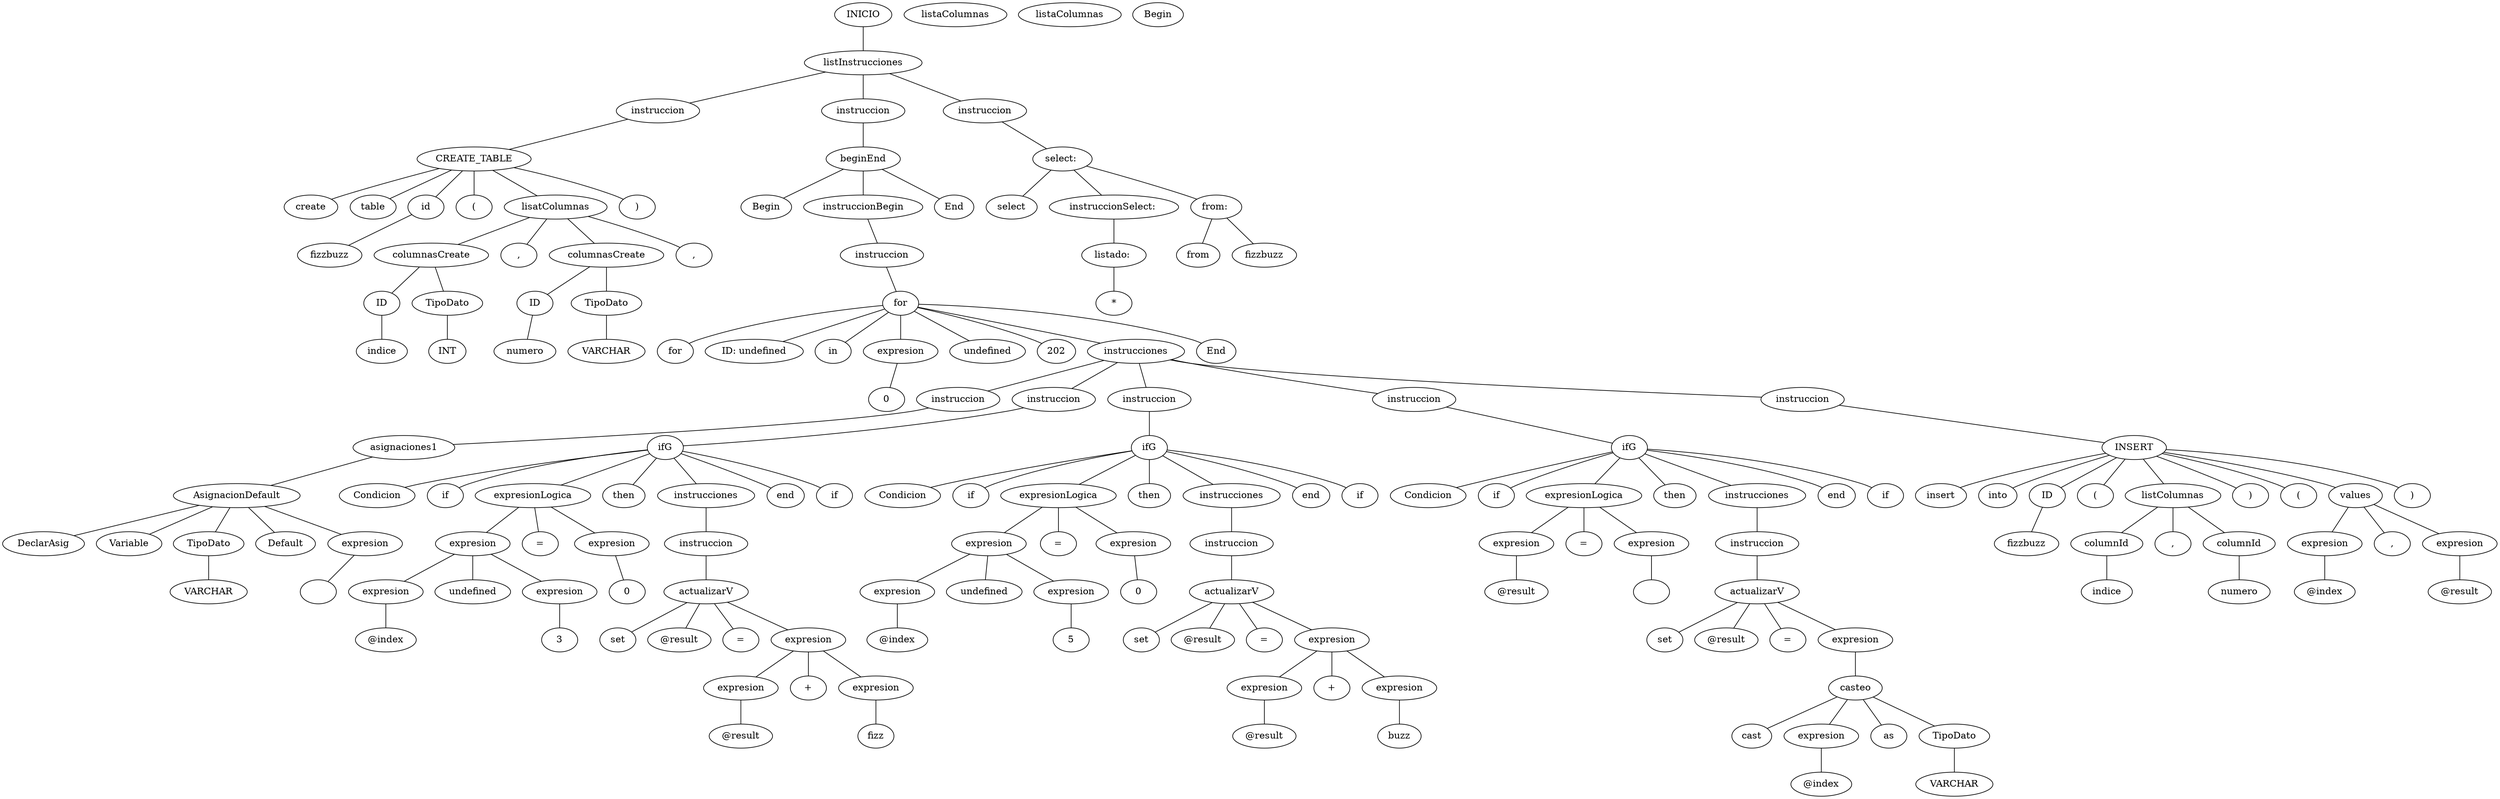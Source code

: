 graph AST{ 
 ordering = "out" 
164 [label="INICIO"]
165 [label="listInstrucciones"]
164 -- 165
167 [label="CREATE_TABLE"]
168 [label="create"]
169 [label="table"]
170 [label="id" ]
171 [label="fizzbuzz" ]
172 [label="(" ]
173 [label="lisatColumnas" ]
174 [label=")" ]
175 [label="columnasCreate"]
176 [label="ID"]
178 [label="indice"]
179 [label="INT"]
181 [label="listaColumnas"]
180 [label=","]
177 [label="TipoDato"]
175 -- 176 
175 -- 177 
176 -- 178 
177 -- 179 
173 -- 175 
173 -- 180 
182 [label="columnasCreate"]
183 [label="ID"]
185 [label="numero"]
186 [label="VARCHAR"]
188 [label="listaColumnas"]
187 [label=","]
184 [label="TipoDato"]
182 -- 183 
182 -- 184 
183 -- 185 
184 -- 186 
173 -- 182 
173 -- 187 
167 -- 168 
166 [label="instruccion"]
167 -- 169 
167 -- 170 
167 -- 172 
167 -- 173 
167 -- 174 
170 -- 171 
166 -- 167 
165 -- 166
190 [label="instruccion"]
191[label="beginEnd"];
192 [label="Begin"];
193 [label="End"];
194 [label="instruccionBegin"];
195 [label="instruccion" ]
196 [label="for" ]
197 [label="for" ]
198 [label="ID: undefined" ]
199 [label="in" ]
200 [label = "0"]
201 [label = "expresion" ]
 201 -- 200
undefined202 [label="Begin" ]
203 [label="instrucciones" ]
205 [label="instruccion"]
206 [label="asignaciones1"]
207 [label="AsignacionDefault"]
208 [label="DeclarAsig"]
209 [label="Variable"]
210 [label="TipoDato"]
211 [label="VARCHAR"]
212 [label="Default"]
213 [label = ""]
214 [label = "expresion" ]
 214 -- 213
210 -- 211
207 -- 208
207 -- 209
207 -- 210
207 -- 212
207 -- 214
206 -- 207
205 -- 206
215 [label="expresion" ]
216 [label="@index" ]
215 -- 216
219 [label = "3"]
220 [label = "expresion" ]
 220 -- 219
217 [label = "undefined" ]
 218 [label = "expresion"]
218 -- 215
218 -- 217
218 -- 220
221 [label = "0"]
222 [label = "expresion" ]
 222 -- 221
223 [label="expresionLogica" ]
 224 [label="="]
223 -- 218
223 -- 224
223 -- 222
225 [label="ifG"]
227 [label="if"]
228 [label="then"]
229 [label="instruccion" ]
230 [label="instrucciones"]
231 [label="instruccion" ]
232 [label="expresion" ]
233 [label="@result" ]
232 -- 233
236 [label = "fizz"]
237 [label = "expresion" ]
 237 -- 236
234 [label = "+" ]
 235 [label = "expresion"]
235 -- 232
235 -- 234
235 -- 237
238 [label="actualizarV" ]
239 [label="set" ]
240 [label="@result" ]
241 [label="=" ]
238 -- 239
238 -- 240
238 -- 241
238 -- 235
231 -- 238
242 [label="end"]
243 [label="if"]
226 [label="Condicion"]
230 -- 231
225 -- 226
225 -- 227
225 -- 223
225 -- 228
225 -- 230
225 -- 242
225 -- 243
229 -- 225
244 [label="expresion" ]
245 [label="@index" ]
244 -- 245
248 [label = "5"]
249 [label = "expresion" ]
 249 -- 248
246 [label = "undefined" ]
 247 [label = "expresion"]
247 -- 244
247 -- 246
247 -- 249
250 [label = "0"]
251 [label = "expresion" ]
 251 -- 250
252 [label="expresionLogica" ]
 253 [label="="]
252 -- 247
252 -- 253
252 -- 251
254 [label="ifG"]
256 [label="if"]
257 [label="then"]
258 [label="instruccion" ]
259 [label="instrucciones"]
260 [label="instruccion" ]
261 [label="expresion" ]
262 [label="@result" ]
261 -- 262
265 [label = "buzz"]
266 [label = "expresion" ]
 266 -- 265
263 [label = "+" ]
 264 [label = "expresion"]
264 -- 261
264 -- 263
264 -- 266
267 [label="actualizarV" ]
268 [label="set" ]
269 [label="@result" ]
270 [label="=" ]
267 -- 268
267 -- 269
267 -- 270
267 -- 264
260 -- 267
271 [label="end"]
272 [label="if"]
255 [label="Condicion"]
259 -- 260
254 -- 255
254 -- 256
254 -- 252
254 -- 257
254 -- 259
254 -- 271
254 -- 272
258 -- 254
273 [label="expresion" ]
274 [label="@result" ]
273 -- 274
275 [label = ""]
276 [label = "expresion" ]
 276 -- 275
277 [label="expresionLogica" ]
 278 [label="="]
277 -- 273
277 -- 278
277 -- 276
279 [label="ifG"]
281 [label="if"]
282 [label="then"]
283 [label="instruccion" ]
284 [label="instrucciones"]
285 [label="instruccion" ]
286 [label="expresion"]
287 [label="casteo"]
288 [label="cast"]
289 [label="as"]
290 [label="expresion" ]
291 [label="@index" ]
290 -- 291
292 [label="TipoDato"]
293 [label="VARCHAR"]
292 -- 293
287 -- 288
287 -- 290
287 -- 289
287 -- 292
286 -- 287
294 [label="actualizarV" ]
295 [label="set" ]
296 [label="@result" ]
297 [label="=" ]
294 -- 295
294 -- 296
294 -- 297
294 -- 286
285 -- 294
298 [label="end"]
299 [label="if"]
280 [label="Condicion"]
284 -- 285
279 -- 280
279 -- 281
279 -- 277
279 -- 282
279 -- 284
279 -- 298
279 -- 299
283 -- 279
300 [label="instruccion" ]
301 [label="fizzbuzz"]
302 [label="insert"]
303 [label="into"]
304 [label="ID"]
305 [label="("]
306 [label="listColumnas"]
307 [label=")"]
308 [label="indice"]
309 [label="columnId"]
310 [label=","]
311 [label="numero"]
312 [label="columnId"]
315 [label="expresion" ]
316 [label="@index" ]
315 -- 316
317 [label=","]
318 [label="expresion" ]
319 [label="@result" ]
318 -- 319
313 [label="values"]
314 [label="("]
320 [label=")"]
321 [label="INSERT"]
306 -- 309
309 -- 308
306 -- 310
306 -- 312
312 -- 311
313 -- 315
313 -- 317
313 -- 318
304 -- 301
321 -- 302
321 -- 303
321 -- 304
321 -- 305
321 -- 306
321 -- 307
321 -- 314
321 -- 313
321 -- 320
300 -- 321
204 [label="End" ]
203 -- 205
203 -- 229
203 -- 258
203 -- 283
203 -- 300
196 -- 197
196 -- 198
196 -- 199
196 -- 201
196 -- undefined
196 -- 202
196 -- 203
196 -- 204
195 -- 196
191 -- 192;
191 -- 194;
191 -- 193;
194 -- 195;
190 -- 191;
165 -- 190
323 [label="instruccion" ]
324 [label="select" ]
325 [label="select: " ]
326 [label="listado: " ]
327 [label="instruccionSelect: " ]
328 [label="*"]
329 [label="from: " ]
331 [label="fizzbuzz"]
330 [label="from" ]
325 -- 324
325 -- 327
327 -- 326
326 -- 328
329 -- 330
329 -- 331
325 -- 329
323 -- 325
165 -- 323
}
